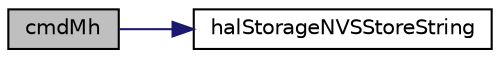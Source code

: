 digraph "cmdMh"
{
  edge [fontname="Helvetica",fontsize="10",labelfontname="Helvetica",labelfontsize="10"];
  node [fontname="Helvetica",fontsize="10",shape=record];
  rankdir="LR";
  Node311 [label="cmdMh",height=0.2,width=0.4,color="black", fillcolor="grey75", style="filled", fontcolor="black"];
  Node311 -> Node312 [color="midnightblue",fontsize="10",style="solid",fontname="Helvetica"];
  Node312 [label="halStorageNVSStoreString",height=0.2,width=0.4,color="black", fillcolor="white", style="filled",URL="$hal__storage_8c.html#aa545d76c7dcaafc129a03dfd9706ca7b",tooltip="Store a string into NVS (global, no slot assignment) "];
}
